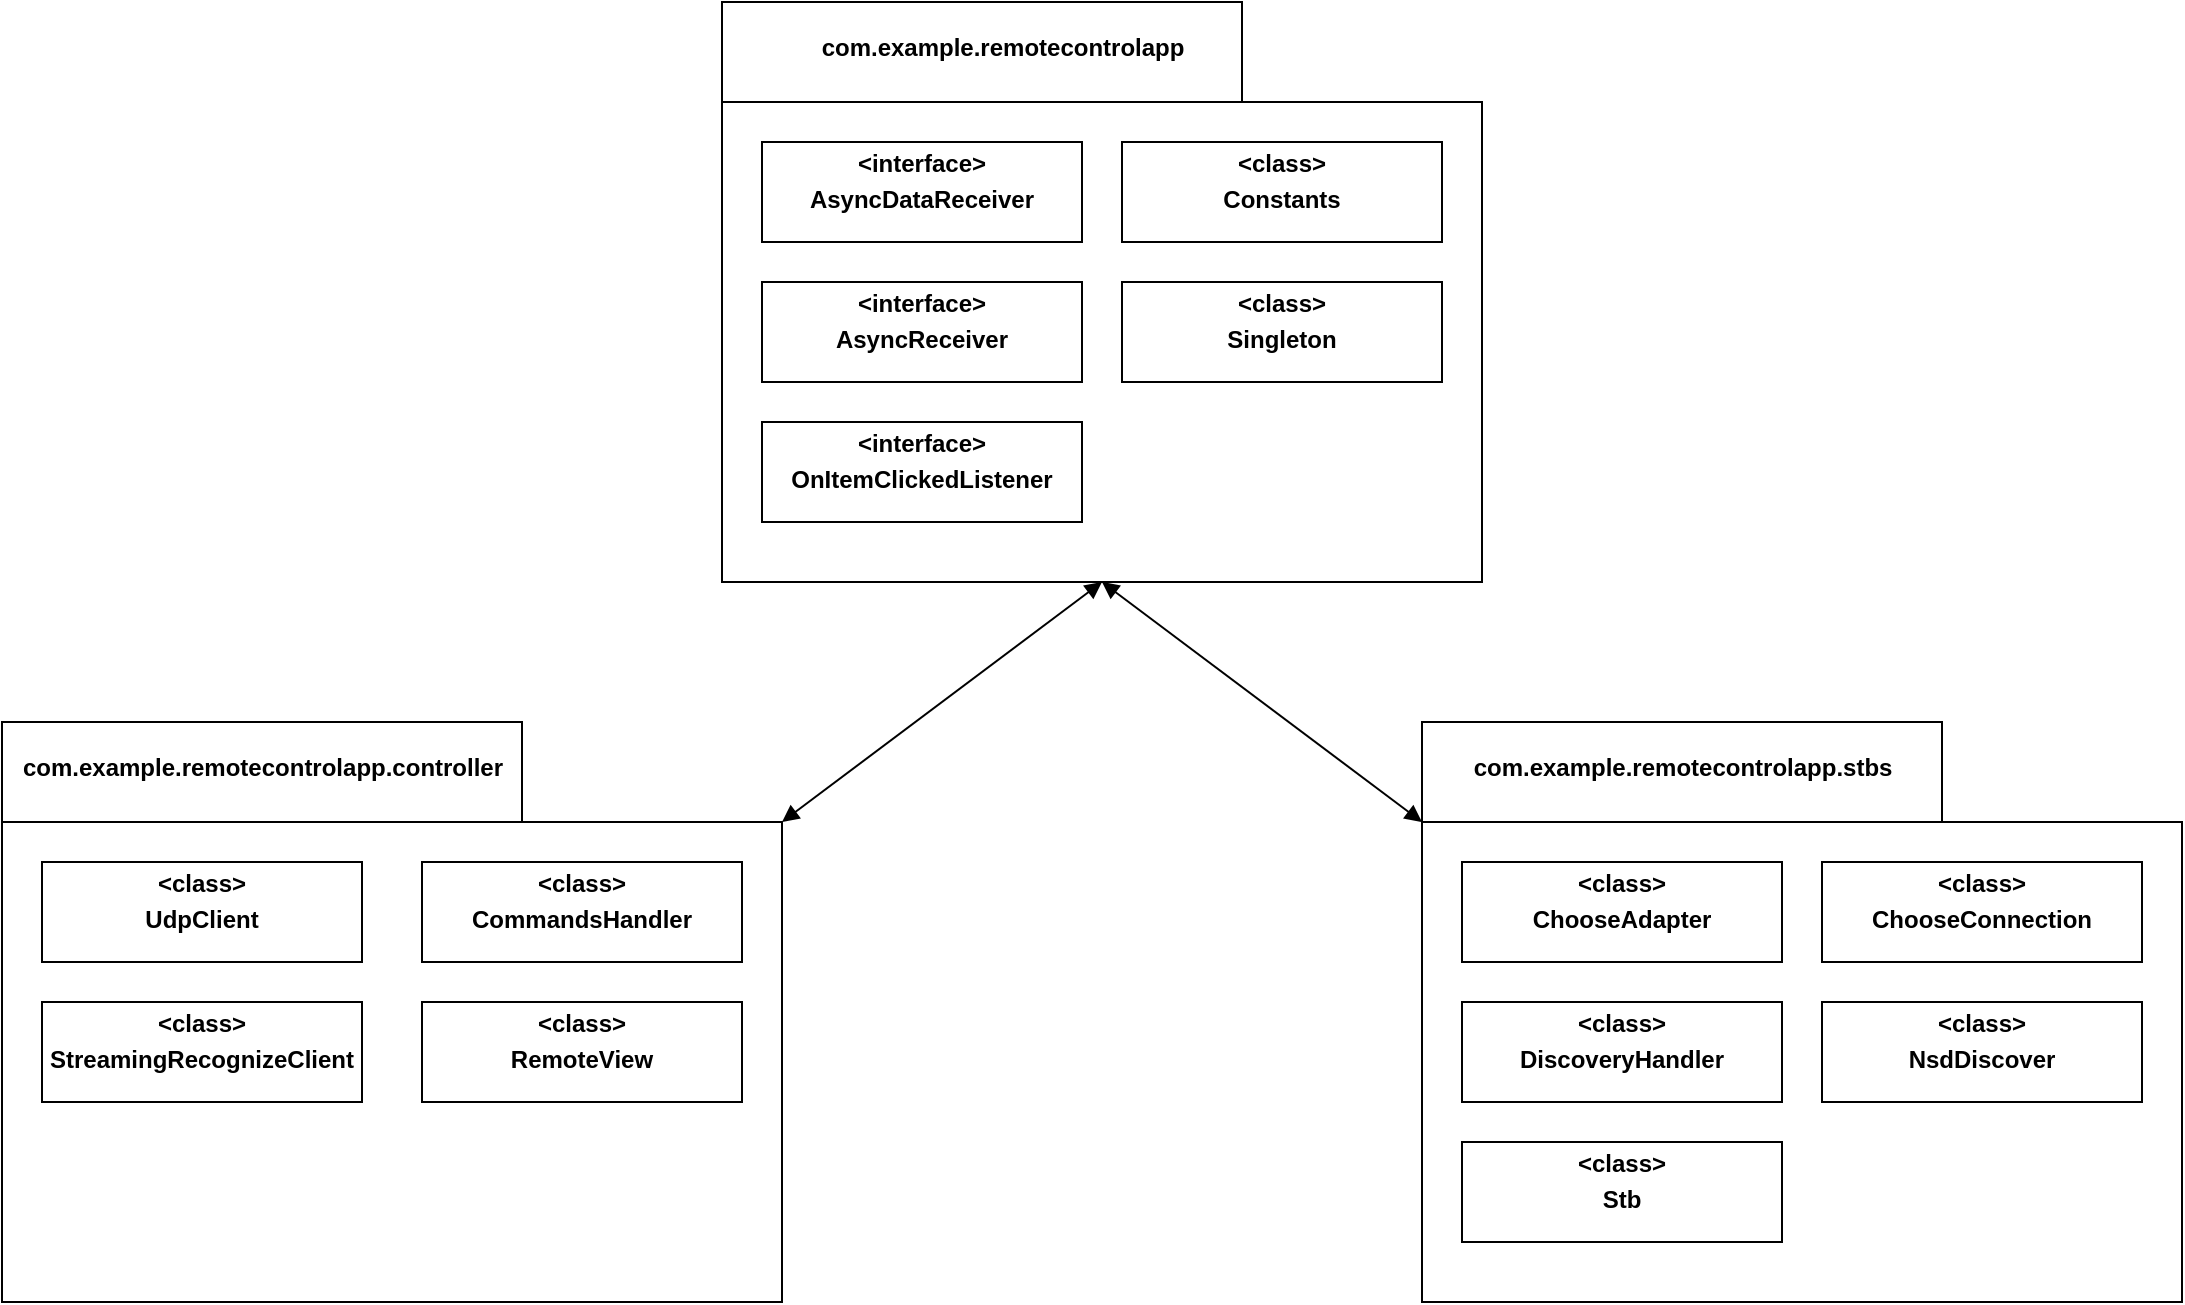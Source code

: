 <mxfile version="21.3.5" type="device">
  <diagram name="Page-1" id="e7e014a7-5840-1c2e-5031-d8a46d1fe8dd">
    <mxGraphModel dx="2459" dy="491" grid="1" gridSize="10" guides="1" tooltips="1" connect="1" arrows="1" fold="1" page="1" pageScale="1" pageWidth="1169" pageHeight="826" background="none" math="0" shadow="0">
      <root>
        <mxCell id="0" />
        <mxCell id="1" parent="0" />
        <mxCell id="_Gmxs6fAly1S2_GxMh5O-41" value="" style="shape=folder;fontStyle=1;spacingTop=10;tabWidth=260;tabHeight=50;tabPosition=left;html=1;whiteSpace=wrap;" vertex="1" parent="1">
          <mxGeometry x="330" y="80" width="380" height="290" as="geometry" />
        </mxCell>
        <mxCell id="_Gmxs6fAly1S2_GxMh5O-42" value="com.example.remotecontrolapp" style="text;align=center;fontStyle=1;verticalAlign=middle;spacingLeft=3;spacingRight=3;strokeColor=none;rotatable=0;points=[[0,0.5],[1,0.5]];portConstraint=eastwest;html=1;" vertex="1" parent="1">
          <mxGeometry x="430" y="90" width="80" height="26" as="geometry" />
        </mxCell>
        <mxCell id="_Gmxs6fAly1S2_GxMh5O-43" value="" style="shape=folder;fontStyle=1;spacingTop=10;tabWidth=260;tabHeight=50;tabPosition=left;html=1;whiteSpace=wrap;" vertex="1" parent="1">
          <mxGeometry x="680" y="440" width="380" height="290" as="geometry" />
        </mxCell>
        <mxCell id="_Gmxs6fAly1S2_GxMh5O-44" value="com.example.remotecontrolapp.stbs" style="text;align=center;fontStyle=1;verticalAlign=middle;spacingLeft=3;spacingRight=3;strokeColor=none;rotatable=0;points=[[0,0.5],[1,0.5]];portConstraint=eastwest;html=1;" vertex="1" parent="1">
          <mxGeometry x="770" y="450" width="80" height="26" as="geometry" />
        </mxCell>
        <mxCell id="_Gmxs6fAly1S2_GxMh5O-45" value="" style="shape=folder;fontStyle=1;spacingTop=10;tabWidth=260;tabHeight=50;tabPosition=left;html=1;whiteSpace=wrap;" vertex="1" parent="1">
          <mxGeometry x="-30" y="440" width="390" height="290" as="geometry" />
        </mxCell>
        <mxCell id="_Gmxs6fAly1S2_GxMh5O-46" value="com.example.remotecontrolapp.controller" style="text;align=center;fontStyle=1;verticalAlign=middle;spacingLeft=3;spacingRight=3;strokeColor=none;rotatable=0;points=[[0,0.5],[1,0.5]];portConstraint=eastwest;html=1;" vertex="1" parent="1">
          <mxGeometry x="60" y="450" width="80" height="26" as="geometry" />
        </mxCell>
        <mxCell id="_Gmxs6fAly1S2_GxMh5O-48" value="&lt;p style=&quot;margin:0px;margin-top:4px;text-align:center;&quot;&gt;&lt;b&gt;&amp;lt;interface&amp;gt;&lt;/b&gt;&lt;/p&gt;&lt;p style=&quot;margin:0px;margin-top:4px;text-align:center;&quot;&gt;&lt;b&gt;AsyncDataReceiver&lt;/b&gt;&lt;/p&gt;" style="verticalAlign=top;align=left;overflow=fill;fontSize=12;fontFamily=Helvetica;html=1;whiteSpace=wrap;" vertex="1" parent="1">
          <mxGeometry x="350" y="150" width="160" height="50" as="geometry" />
        </mxCell>
        <mxCell id="_Gmxs6fAly1S2_GxMh5O-49" value="&lt;p style=&quot;margin:0px;margin-top:4px;text-align:center;&quot;&gt;&lt;b&gt;&amp;lt;interface&amp;gt;&lt;/b&gt;&lt;/p&gt;&lt;p style=&quot;margin:0px;margin-top:4px;text-align:center;&quot;&gt;&lt;b&gt;AsyncReceiver&lt;/b&gt;&lt;/p&gt;" style="verticalAlign=top;align=left;overflow=fill;fontSize=12;fontFamily=Helvetica;html=1;whiteSpace=wrap;" vertex="1" parent="1">
          <mxGeometry x="350" y="220" width="160" height="50" as="geometry" />
        </mxCell>
        <mxCell id="_Gmxs6fAly1S2_GxMh5O-50" value="&lt;p style=&quot;margin:0px;margin-top:4px;text-align:center;&quot;&gt;&lt;b&gt;&amp;lt;class&amp;gt;&lt;/b&gt;&lt;/p&gt;&lt;p style=&quot;margin:0px;margin-top:4px;text-align:center;&quot;&gt;&lt;b&gt;Constants&lt;/b&gt;&lt;/p&gt;" style="verticalAlign=top;align=left;overflow=fill;fontSize=12;fontFamily=Helvetica;html=1;whiteSpace=wrap;" vertex="1" parent="1">
          <mxGeometry x="530" y="150" width="160" height="50" as="geometry" />
        </mxCell>
        <mxCell id="_Gmxs6fAly1S2_GxMh5O-51" value="&lt;p style=&quot;margin:0px;margin-top:4px;text-align:center;&quot;&gt;&lt;b&gt;&amp;lt;interface&amp;gt;&lt;/b&gt;&lt;/p&gt;&lt;p style=&quot;margin:0px;margin-top:4px;text-align:center;&quot;&gt;&lt;b&gt;OnItemClickedListener&lt;/b&gt;&lt;/p&gt;" style="verticalAlign=top;align=left;overflow=fill;fontSize=12;fontFamily=Helvetica;html=1;whiteSpace=wrap;" vertex="1" parent="1">
          <mxGeometry x="350" y="290" width="160" height="50" as="geometry" />
        </mxCell>
        <mxCell id="_Gmxs6fAly1S2_GxMh5O-52" value="&lt;p style=&quot;margin:0px;margin-top:4px;text-align:center;&quot;&gt;&lt;b&gt;&amp;lt;class&amp;gt;&lt;/b&gt;&lt;/p&gt;&lt;p style=&quot;margin:0px;margin-top:4px;text-align:center;&quot;&gt;&lt;b&gt;Singleton&lt;/b&gt;&lt;/p&gt;" style="verticalAlign=top;align=left;overflow=fill;fontSize=12;fontFamily=Helvetica;html=1;whiteSpace=wrap;" vertex="1" parent="1">
          <mxGeometry x="530" y="220" width="160" height="50" as="geometry" />
        </mxCell>
        <mxCell id="_Gmxs6fAly1S2_GxMh5O-54" value="&lt;p style=&quot;margin:0px;margin-top:4px;text-align:center;&quot;&gt;&lt;b&gt;&amp;lt;class&amp;gt;&lt;/b&gt;&lt;/p&gt;&lt;p style=&quot;margin:0px;margin-top:4px;text-align:center;&quot;&gt;&lt;b&gt;CommandsHandler&lt;/b&gt;&lt;/p&gt;" style="verticalAlign=top;align=left;overflow=fill;fontSize=12;fontFamily=Helvetica;html=1;whiteSpace=wrap;" vertex="1" parent="1">
          <mxGeometry x="180" y="510" width="160" height="50" as="geometry" />
        </mxCell>
        <mxCell id="_Gmxs6fAly1S2_GxMh5O-55" value="&lt;p style=&quot;margin:0px;margin-top:4px;text-align:center;&quot;&gt;&lt;b&gt;&amp;lt;class&amp;gt;&lt;/b&gt;&lt;/p&gt;&lt;p style=&quot;margin:0px;margin-top:4px;text-align:center;&quot;&gt;&lt;b&gt;RemoteView&lt;/b&gt;&lt;/p&gt;" style="verticalAlign=top;align=left;overflow=fill;fontSize=12;fontFamily=Helvetica;html=1;whiteSpace=wrap;" vertex="1" parent="1">
          <mxGeometry x="180" y="580" width="160" height="50" as="geometry" />
        </mxCell>
        <mxCell id="_Gmxs6fAly1S2_GxMh5O-56" value="&lt;p style=&quot;margin:0px;margin-top:4px;text-align:center;&quot;&gt;&lt;b&gt;&amp;lt;class&amp;gt;&lt;/b&gt;&lt;/p&gt;&lt;p style=&quot;margin:0px;margin-top:4px;text-align:center;&quot;&gt;&lt;b&gt;StreamingRecognizeClient&lt;/b&gt;&lt;/p&gt;" style="verticalAlign=top;align=left;overflow=fill;fontSize=12;fontFamily=Helvetica;html=1;whiteSpace=wrap;" vertex="1" parent="1">
          <mxGeometry x="-10" y="580" width="160" height="50" as="geometry" />
        </mxCell>
        <mxCell id="_Gmxs6fAly1S2_GxMh5O-57" value="&lt;p style=&quot;margin:0px;margin-top:4px;text-align:center;&quot;&gt;&lt;b&gt;&amp;lt;class&amp;gt;&lt;/b&gt;&lt;/p&gt;&lt;p style=&quot;margin:0px;margin-top:4px;text-align:center;&quot;&gt;&lt;b&gt;UdpClient&lt;/b&gt;&lt;/p&gt;" style="verticalAlign=top;align=left;overflow=fill;fontSize=12;fontFamily=Helvetica;html=1;whiteSpace=wrap;" vertex="1" parent="1">
          <mxGeometry x="-10" y="510" width="160" height="50" as="geometry" />
        </mxCell>
        <mxCell id="_Gmxs6fAly1S2_GxMh5O-58" value="&lt;p style=&quot;margin:0px;margin-top:4px;text-align:center;&quot;&gt;&lt;b&gt;&amp;lt;class&amp;gt;&lt;/b&gt;&lt;/p&gt;&lt;p style=&quot;margin:0px;margin-top:4px;text-align:center;&quot;&gt;&lt;b&gt;ChooseAdapter&lt;/b&gt;&lt;/p&gt;" style="verticalAlign=top;align=left;overflow=fill;fontSize=12;fontFamily=Helvetica;html=1;whiteSpace=wrap;" vertex="1" parent="1">
          <mxGeometry x="700" y="510" width="160" height="50" as="geometry" />
        </mxCell>
        <mxCell id="_Gmxs6fAly1S2_GxMh5O-59" value="&lt;p style=&quot;margin:0px;margin-top:4px;text-align:center;&quot;&gt;&lt;b&gt;&amp;lt;class&amp;gt;&lt;/b&gt;&lt;/p&gt;&lt;p style=&quot;margin:0px;margin-top:4px;text-align:center;&quot;&gt;&lt;b&gt;ChooseConnection&lt;/b&gt;&lt;/p&gt;" style="verticalAlign=top;align=left;overflow=fill;fontSize=12;fontFamily=Helvetica;html=1;whiteSpace=wrap;" vertex="1" parent="1">
          <mxGeometry x="880" y="510" width="160" height="50" as="geometry" />
        </mxCell>
        <mxCell id="_Gmxs6fAly1S2_GxMh5O-60" value="&lt;p style=&quot;margin:0px;margin-top:4px;text-align:center;&quot;&gt;&lt;b&gt;&amp;lt;class&amp;gt;&lt;/b&gt;&lt;/p&gt;&lt;p style=&quot;margin:0px;margin-top:4px;text-align:center;&quot;&gt;&lt;b&gt;DiscoveryHandler&lt;/b&gt;&lt;/p&gt;" style="verticalAlign=top;align=left;overflow=fill;fontSize=12;fontFamily=Helvetica;html=1;whiteSpace=wrap;" vertex="1" parent="1">
          <mxGeometry x="700" y="580" width="160" height="50" as="geometry" />
        </mxCell>
        <mxCell id="_Gmxs6fAly1S2_GxMh5O-61" value="&lt;p style=&quot;margin:0px;margin-top:4px;text-align:center;&quot;&gt;&lt;b&gt;&amp;lt;class&amp;gt;&lt;/b&gt;&lt;/p&gt;&lt;p style=&quot;margin:0px;margin-top:4px;text-align:center;&quot;&gt;&lt;b&gt;NsdDiscover&lt;/b&gt;&lt;/p&gt;" style="verticalAlign=top;align=left;overflow=fill;fontSize=12;fontFamily=Helvetica;html=1;whiteSpace=wrap;" vertex="1" parent="1">
          <mxGeometry x="880" y="580" width="160" height="50" as="geometry" />
        </mxCell>
        <mxCell id="_Gmxs6fAly1S2_GxMh5O-62" value="&lt;p style=&quot;margin:0px;margin-top:4px;text-align:center;&quot;&gt;&lt;b&gt;&amp;lt;class&amp;gt;&lt;/b&gt;&lt;/p&gt;&lt;p style=&quot;margin:0px;margin-top:4px;text-align:center;&quot;&gt;&lt;b&gt;Stb&lt;/b&gt;&lt;/p&gt;" style="verticalAlign=top;align=left;overflow=fill;fontSize=12;fontFamily=Helvetica;html=1;whiteSpace=wrap;" vertex="1" parent="1">
          <mxGeometry x="700" y="650" width="160" height="50" as="geometry" />
        </mxCell>
        <mxCell id="_Gmxs6fAly1S2_GxMh5O-63" value="" style="endArrow=block;startArrow=block;endFill=1;startFill=1;html=1;rounded=0;exitX=0;exitY=0;exitDx=390;exitDy=50;exitPerimeter=0;entryX=0.5;entryY=1;entryDx=0;entryDy=0;entryPerimeter=0;" edge="1" parent="1" source="_Gmxs6fAly1S2_GxMh5O-45" target="_Gmxs6fAly1S2_GxMh5O-41">
          <mxGeometry width="160" relative="1" as="geometry">
            <mxPoint x="410" y="412" as="sourcePoint" />
            <mxPoint x="570" y="412" as="targetPoint" />
          </mxGeometry>
        </mxCell>
        <mxCell id="_Gmxs6fAly1S2_GxMh5O-64" value="" style="endArrow=block;startArrow=block;endFill=1;startFill=1;html=1;rounded=0;exitX=0.5;exitY=1;exitDx=0;exitDy=0;exitPerimeter=0;entryX=0;entryY=0;entryDx=0;entryDy=50;entryPerimeter=0;" edge="1" parent="1" source="_Gmxs6fAly1S2_GxMh5O-41" target="_Gmxs6fAly1S2_GxMh5O-43">
          <mxGeometry width="160" relative="1" as="geometry">
            <mxPoint x="520" y="370" as="sourcePoint" />
            <mxPoint x="660" y="520" as="targetPoint" />
          </mxGeometry>
        </mxCell>
      </root>
    </mxGraphModel>
  </diagram>
</mxfile>
